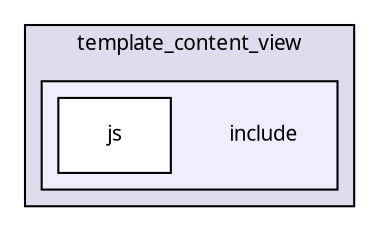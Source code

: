 digraph "packages/page/packages/template_content/packages/template_content_view/include/" {
  compound=true
  node [ fontsize="10", fontname="FreeSans.ttf"];
  edge [ labelfontsize="10", labelfontname="FreeSans.ttf"];
  subgraph clusterdir_cdf1ec5b7d7b36ad279e72b100afc2c2 {
    graph [ bgcolor="#ddddee", pencolor="black", label="template_content_view" fontname="FreeSans.ttf", fontsize="10", URL="dir_cdf1ec5b7d7b36ad279e72b100afc2c2.html"]
  subgraph clusterdir_75400662687a19f9d53dc9d846a975ad {
    graph [ bgcolor="#eeeeff", pencolor="black", label="" URL="dir_75400662687a19f9d53dc9d846a975ad.html"];
    dir_75400662687a19f9d53dc9d846a975ad [shape=plaintext label="include"];
    dir_637e46679645f6b74196e6e03e22bb38 [shape=box label="js" color="black" fillcolor="white" style="filled" URL="dir_637e46679645f6b74196e6e03e22bb38.html"];
  }
  }
}

